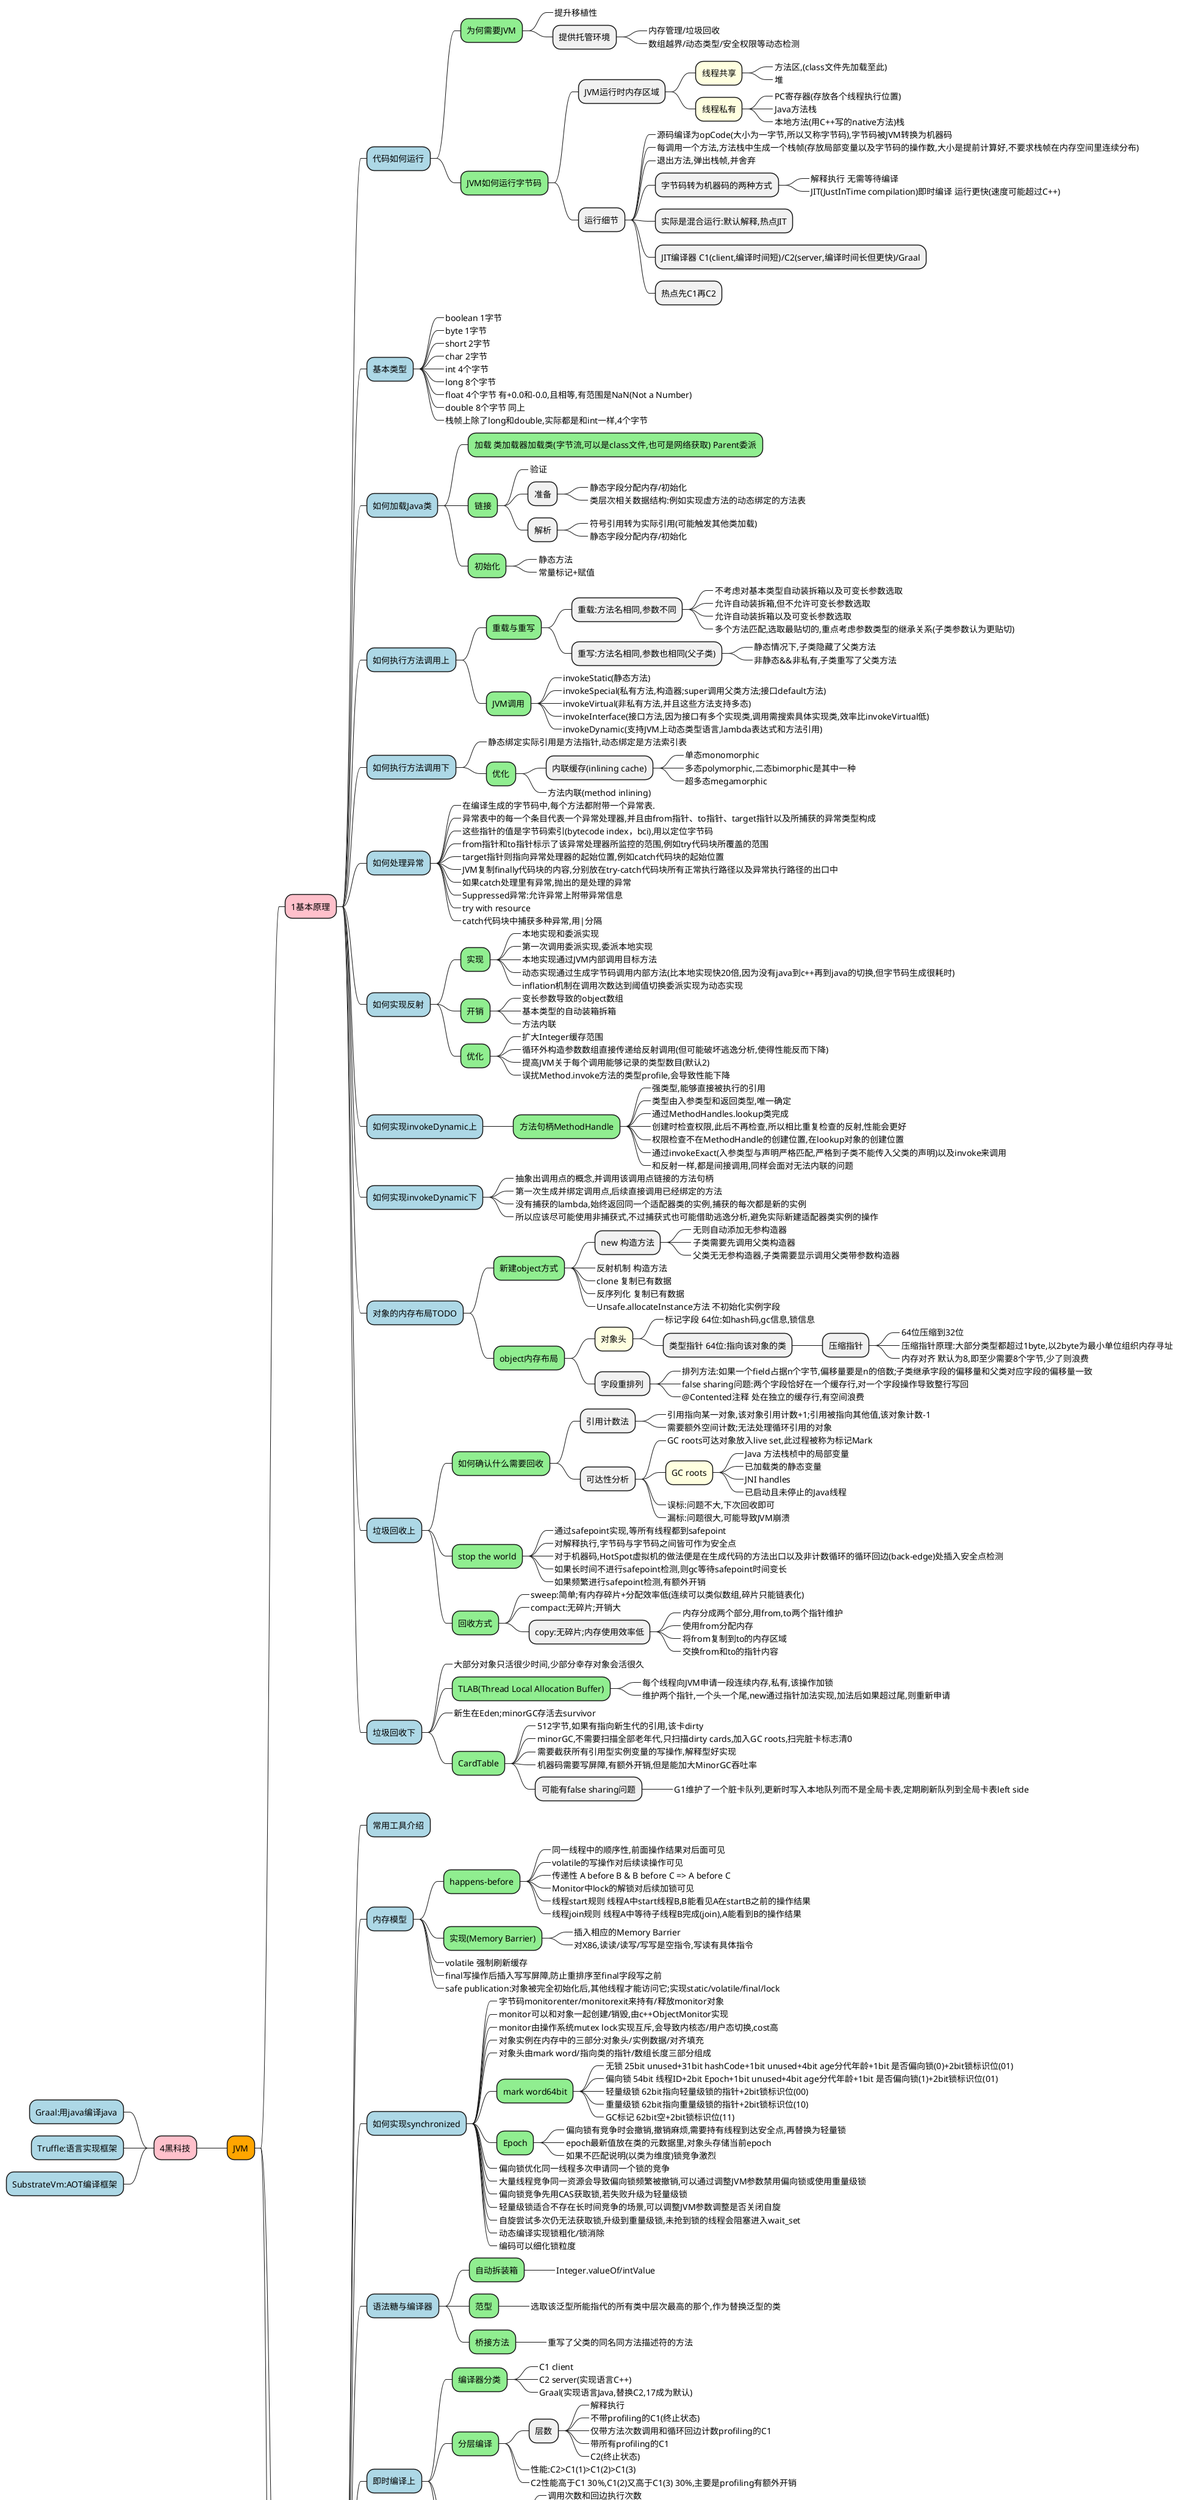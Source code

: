 @startmindmap
*[#orange] JVM
    *[#pink] 1基本原理
        *[#lightblue] 代码如何运行
            *[#lightgreen] 为何需要JVM
                *_ 提升移植性
                * 提供托管环境
                    *_ 内存管理/垃圾回收
                    *_ 数组越界/动态类型/安全权限等动态检测
            *[#lightgreen] JVM如何运行字节码
                * JVM运行时内存区域
                    *[#lightyellow] 线程共享
                        *_ 方法区,(class文件先加载至此)
                        *_ 堆
                    *[#lightyellow] 线程私有
                        *_ PC寄存器(存放各个线程执行位置)
                        *_ Java方法栈
                        *_ 本地方法(用C++写的native方法)栈
                * 运行细节
                    *_ 源码编译为opCode(大小为一字节,所以又称字节码),字节码被JVM转换为机器码
                    *_ 每调用一个方法,方法栈中生成一个栈帧(存放局部变量以及字节码的操作数,大小是提前计算好,不要求栈帧在内存空间里连续分布)
                    *_ 退出方法,弹出栈帧,并舍弃
                    * 字节码转为机器码的两种方式
                        *_ 解释执行 无需等待编译
                        *_ JIT(JustInTime compilation)即时编译 运行更快(速度可能超过C++)
                    * 实际是混合运行:默认解释,热点JIT
                    * JIT编译器 C1(client,编译时间短)/C2(server,编译时间长但更快)/Graal
                    * 热点先C1再C2
        *[#lightblue] 基本类型
            *_ boolean 1字节
            *_ byte 1字节
            *_ short 2字节
            *_ char 2字节
            *_ int 4个字节
            *_ long 8个字节
            *_ float 4个字节 有+0.0和-0.0,且相等,有范围是NaN(Not a Number)
            *_ double 8个字节 同上
            *_ 栈帧上除了long和double,实际都是和int一样,4个字节
        *[#lightblue] 如何加载Java类
            *[#lightgreen] 加载 类加载器加载类(字节流,可以是class文件,也可是网络获取) Parent委派
            *[#lightgreen] 链接
                *_ 验证
                * 准备
                    *_ 静态字段分配内存/初始化
                    *_ 类层次相关数据结构:例如实现虚方法的动态绑定的方法表
                * 解析
                    *_ 符号引用转为实际引用(可能触发其他类加载)
                    *_ 静态字段分配内存/初始化
            *[#lightgreen] 初始化
                *_ 静态方法
                *_ 常量标记+赋值
        *[#lightblue] 如何执行方法调用上
            *[#lightgreen] 重载与重写
                * 重载:方法名相同,参数不同
                    *_ 不考虑对基本类型自动装拆箱以及可变长参数选取
                    *_ 允许自动装拆箱,但不允许可变长参数选取
                    *_ 允许自动装拆箱以及可变长参数选取
                    *_ 多个方法匹配,选取最贴切的,重点考虑参数类型的继承关系(子类参数认为更贴切)
                * 重写:方法名相同,参数也相同(父子类)
                    *_ 静态情况下,子类隐藏了父类方法
                    *_ 非静态&&非私有,子类重写了父类方法
            *[#lightgreen] JVM调用
                *_ invokeStatic(静态方法)
                *_ invokeSpecial(私有方法,构造器;super调用父类方法;接口default方法)
                *_ invokeVirtual(非私有方法,并且这些方法支持多态)
                *_ invokeInterface(接口方法,因为接口有多个实现类,调用需搜索具体实现类,效率比invokeVirtual低)
                *_ invokeDynamic(支持JVM上动态类型语言,lambda表达式和方法引用)
        *[#lightblue] 如何执行方法调用下
            *_ 静态绑定实际引用是方法指针,动态绑定是方法索引表
            *[#lightgreen] 优化
                * 内联缓存(inlining cache)
                    *_ 单态monomorphic
                    *_ 多态polymorphic,二态bimorphic是其中一种
                    *_ 超多态megamorphic
                *_ 方法内联(method inlining)
        *[#lightblue] 如何处理异常
            *_ 在编译生成的字节码中,每个方法都附带一个异常表.
            *_ 异常表中的每一个条目代表一个异常处理器,并且由from指针、to指针、target指针以及所捕获的异常类型构成
            *_ 这些指针的值是字节码索引(bytecode index，bci),用以定位字节码
            *_ from指针和to指针标示了该异常处理器所监控的范围,例如try代码块所覆盖的范围
            *_ target指针则指向异常处理器的起始位置,例如catch代码块的起始位置
            *_ JVM复制finally代码块的内容,分别放在try-catch代码块所有正常执行路径以及异常执行路径的出口中
            *_ 如果catch处理里有异常,抛出的是处理的异常
            *_ Suppressed异常:允许异常上附带异常信息
            *_ try with resource
            *_ catch代码块中捕获多种异常,用|分隔
        *[#lightblue] 如何实现反射
            *[#lightgreen] 实现
                *_ 本地实现和委派实现
                *_ 第一次调用委派实现,委派本地实现
                *_ 本地实现通过JVM内部调用目标方法
                *_ 动态实现通过生成字节码调用内部方法(比本地实现快20倍,因为没有java到c++再到java的切换,但字节码生成很耗时)
                *_ inflation机制在调用次数达到阈值切换委派实现为动态实现
            *[#lightgreen] 开销
                *_ 变长参数导致的object数组
                *_ 基本类型的自动装箱拆箱
                *_ 方法内联
            *[#lightgreen] 优化
                *_ 扩大Integer缓存范围
                *_ 循环外构造参数数组直接传递给反射调用(但可能破坏逃逸分析,使得性能反而下降)
                *_ 提高JVM关于每个调用能够记录的类型数目(默认2)
                *_ 误扰Method.invoke方法的类型profile,会导致性能下降
        *[#lightblue] 如何实现invokeDynamic上
            *[#lightgreen] 方法句柄MethodHandle
                *_ 强类型,能够直接被执行的引用
                *_ 类型由入参类型和返回类型,唯一确定
                *_ 通过MethodHandles.lookup类完成
                *_ 创建时检查权限,此后不再检查,所以相比重复检查的反射,性能会更好
                *_ 权限检查不在MethodHandle的创建位置,在lookup对象的创建位置
                *_ 通过invokeExact(入参类型与声明严格匹配,严格到子类不能传入父类的声明)以及invoke来调用
                *_ 和反射一样,都是间接调用,同样会面对无法内联的问题
        *[#lightblue] 如何实现invokeDynamic下
            *_ 抽象出调用点的概念,并调用该调用点链接的方法句柄
            *_ 第一次生成并绑定调用点,后续直接调用已经绑定的方法
            *_ 没有捕获的lambda,始终返回同一个适配器类的实例,捕获的每次都是新的实例
            *_ 所以应该尽可能使用非捕获式,不过捕获式也可能借助逃逸分析,避免实际新建适配器类实例的操作
        *[#lightblue] 对象的内存布局TODO
            *[#lightgreen] 新建object方式
                * new 构造方法
                    *_ 无则自动添加无参构造器
                    *_ 子类需要先调用父类构造器
                    *_ 父类无无参构造器,子类需要显示调用父类带参数构造器
                *_ 反射机制 构造方法
                *_ clone 复制已有数据
                *_ 反序列化 复制已有数据
                *_ Unsafe.allocateInstance方法 不初始化实例字段
            *[#lightgreen] object内存布局
                *[#lightyellow] 对象头
                    *_ 标记字段 64位:如hash码,gc信息,锁信息
                    * 类型指针 64位:指向该对象的类
                        * 压缩指针
                            *_ 64位压缩到32位
                            *_ 压缩指针原理:大部分类型都超过1byte,以2byte为最小单位组织内存寻址
                            *_ 内存对齐 默认为8,即至少需要8个字节,少了则浪费
                * 字段重排列
                    *_ 排列方法:如果一个field占据n个字节,偏移量要是n的倍数;子类继承字段的偏移量和父类对应字段的偏移量一致
                    *_ false sharing问题:两个字段恰好在一个缓存行,对一个字段操作导致整行写回
                    *_ @Contented注释 处在独立的缓存行,有空间浪费
        *[#lightblue] 垃圾回收上
            *[#lightgreen] 如何确认什么需要回收
                * 引用计数法
                    *_ 引用指向某一对象,该对象引用计数+1;引用被指向其他值,该对象计数-1
                    *_ 需要额外空间计数;无法处理循环引用的对象
                * 可达性分析
                    *_ GC roots可达对象放入live set,此过程被称为标记Mark
                    *[#lightyellow] GC roots
                        *_ Java 方法栈桢中的局部变量
                        *_ 已加载类的静态变量
                        *_ JNI handles
                        *_ 已启动且未停止的Java线程
                    *_ 误标:问题不大,下次回收即可
                    *_ 漏标:问题很大,可能导致JVM崩溃
            *[#lightgreen] stop the world
                *_ 通过safepoint实现,等所有线程都到safepoint
                *_ 对解释执行,字节码与字节码之间皆可作为安全点
                *_ 对于机器码,HotSpot虚拟机的做法便是在生成代码的方法出口以及非计数循环的循环回边(back-edge)处插入安全点检测
                *_ 如果长时间不进行safepoint检测,则gc等待safepoint时间变长
                *_ 如果频繁进行safepoint检测,有额外开销
            *[#lightgreen] 回收方式
                *_ sweep:简单;有内存碎片+分配效率低(连续可以类似数组,碎片只能链表化)
                *_ compact:无碎片;开销大
                * copy:无碎片;内存使用效率低
                    *_ 内存分成两个部分,用from,to两个指针维护
                    *_ 使用from分配内存
                    *_ 将from复制到to的内存区域
                    *_ 交换from和to的指针内容
        *[#lightblue] 垃圾回收下
            *_ 大部分对象只活很少时间,少部分幸存对象会活很久
            *[#lightgreen] TLAB(Thread Local Allocation Buffer)
                *_ 每个线程向JVM申请一段连续内存,私有,该操作加锁
                *_ 维护两个指针,一个头一个尾,new通过指针加法实现,加法后如果超过尾,则重新申请
            *_ 新生在Eden;minorGC存活去survivor
            *[#lightgreen] CardTable
                *_ 512字节,如果有指向新生代的引用,该卡dirty
                *_ minorGC,不需要扫描全部老年代,只扫描dirty cards,加入GC roots,扫完脏卡标志清0
                *_ 需要截获所有引用型实例变量的写操作,解释型好实现
                *_ 机器码需要写屏障,有额外开销,但是能加大MinorGC吞吐率
                * 可能有false sharing问题
                    *_ G1维护了一个脏卡队列,更新时写入本地队列而不是全局卡表,定期刷新队列到全局卡表left side
    *[#pink] 2高效编译
        *[#lightblue] 常用工具介绍
        *[#lightblue] 内存模型
            *[#lightgreen] happens-before
                *_ 同一线程中的顺序性,前面操作结果对后面可见
                *_ volatile的写操作对后续读操作可见
                *_ 传递性 A before B & B before C => A before C
                *_ Monitor中lock的解锁对后续加锁可见
                *_ 线程start规则 线程A中start线程B,B能看见A在startB之前的操作结果
                *_ 线程join规则 线程A中等待子线程B完成(join),A能看到B的操作结果
            *[#lightgreen] 实现(Memory Barrier)
                *_ 插入相应的Memory Barrier
                *_ 对X86,读读/读写/写写是空指令,写读有具体指令
            *_ volatile 强制刷新缓存
            *_ final写操作后插入写写屏障,防止重排序至final字段写之前
            *_ safe publication:对象被完全初始化后,其他线程才能访问它;实现static/volatile/final/lock
        *[#lightblue] 如何实现synchronized
            *_ 字节码monitorenter/monitorexit来持有/释放monitor对象
            *_ monitor可以和对象一起创建/销毁,由c++ObjectMonitor实现
            *_ monitor由操作系统mutex lock实现互斥,会导致内核态/用户态切换,cost高
            *_ 对象实例在内存中的三部分:对象头/实例数据/对齐填充
            *_ 对象头由mark word/指向类的指针/数组长度三部分组成
            *[#lightgreen] mark word64bit
                *_ 无锁 25bit unused+31bit hashCode+1bit unused+4bit age分代年龄+1bit 是否偏向锁(0)+2bit锁标识位(01)
                *_ 偏向锁 54bit 线程ID+2bit Epoch+1bit unused+4bit age分代年龄+1bit 是否偏向锁(1)+2bit锁标识位(01)
                *_ 轻量级锁 62bit指向轻量级锁的指针+2bit锁标识位(00)
                *_ 重量级锁 62bit指向重量级锁的指针+2bit锁标识位(10)
                *_ GC标记 62bit空+2bit锁标识位(11)
            *[#lightgreen] Epoch
                *_ 偏向锁有竞争时会撤销,撤销麻烦,需要持有线程到达安全点,再替换为轻量锁
                *_ epoch最新值放在类的元数据里,对象头存储当前epoch
                *_ 如果不匹配说明(以类为维度)锁竞争激烈
            *_ 偏向锁优化同一线程多次申请同一个锁的竞争
            *_ 大量线程竞争同一资源会导致偏向锁频繁被撤销,可以通过调整JVM参数禁用偏向锁或使用重量级锁
            *_ 偏向锁竞争先用CAS获取锁,若失败升级为轻量级锁
            *_ 轻量级锁适合不存在长时间竞争的场景,可以调整JVM参数调整是否关闭自旋
            *_ 自旋尝试多次仍无法获取锁,升级到重量级锁,未抢到锁的线程会阻塞进入wait_set
            *_ 动态编译实现锁粗化/锁消除
            *_ 编码可以细化锁粒度
        *[#lightblue] 语法糖与编译器
            *[#lightgreen] 自动拆装箱
                *_ Integer.valueOf/intValue
            *[#lightgreen] 范型
                *_ 选取该泛型所能指代的所有类中层次最高的那个,作为替换泛型的类
            *[#lightgreen] 桥接方法
                *_ 重写了父类的同名同方法描述符的方法
        *[#lightblue] 即时编译上
            *[#lightgreen] 编译器分类
                *_ C1 client
                *_ C2 server(实现语言C++)
                *_ Graal(实现语言Java,替换C2,17成为默认)
            *[#lightgreen] 分层编译
                * 层数
                    *_ 解释执行
                    *_ 不带profiling的C1(终止状态)
                    *_ 仅带方法次数调用和循环回边计数profiling的C1
                    *_ 带所有profiling的C1
                    *_ C2(终止状态)
                *_ 性能:C2>C1(1)>C1(2)>C1(3)
                *_ C2性能高于C1 30%,C1(2)又高于C1(3) 30%,主要是profiling有额外开销
            *[#lightgreen] 即时编译触发
                *_ 调用次数和回边执行次数
                * 动态调整阈值
                    *_ 系数s=queue_size_X/(TierXLoadFeedback*compiler_count_X)+1
                    *_ 其中X是执行层次,可取3或者4
                    *_ queue_size_X是执行层次为X的待编译方法的数目
                    *_ TierXLoadFeedback是预设好的参数,其中Tier3LoadFeedback为5,Tier4LoadFeedback为3
                    *_ compiler_count_X是层次X的编译线程数目
            *[#lightgreen] OSR(On-Stack-Replacement)编译
                *_ 循环回边计数器
                *_ 解决单次调用包含热循环的性能优化问题
        *[#lightblue] 即时编译下
            *[#lightgreen] profiling
                *_ branch profile
                *_ receiver type profile
                *_ 解释过程没有profile,C1后,JVM认为该方法有可能被C2编译,方才在该方法的C1代码中收集这些profile
                *_ C2可以根据收集得到的数据进行猜测,假设接下来的执行同样会按照所收集的profile进行,从而作出比较激进的优化
            *[#lightgreen] 基于分支的profiling
                *_ 未执行过的分支被剪枝
            *[#lightgreen] 基于类型的profiling
                *_ compiler假设动态类型只有profile中的那几个
            *[#lightgreen] 去优化
                *_ 退回解释执行
                *_ 插入陷阱(在被剪枝的分支)进行去优化
                *_ 根据去优化的原因决定是否保留机器码和何时重新编译Java方法
        *[#lightblue] 即时编译器的中间表达形式
            *[#lightgreen] IR(Intermediate Representation)
                *_ java字节码
                *_ 即时编译器会将Java字节码转换成SSA(Static Single Assignment) IR
            *[#lightgreen] sea-of-nodes
                *_ 节点调度
                *_ 内存依赖
            *[#lightgreen] GVN(Global Value Numbering)
                *_ IR图上的公共子表达式消除(Common Subexpression Elimination,CSE)
        *[#lightblue] 字节码(基础篇)
            *[#lightgreen] 加载常量
                *_ iconst [-1,5]
                *_ bipush [-128,127]
                *_ sipush [-32768,32767]
                *_ ldc any int value
                *_ fconst any float value
                *_ dconst any double value
                *_ aconst reference
            *[#lightgreen] 操作数栈
                *_ dup 复制栈顶
                *_ pop 弹出栈顶
                *_ swap 交换栈顶
            *[#lightgreen] 局部变量区访问
                *_ iload 加载(至操作数栈)int
                *_ istore 存储(回局部变量数组)int
                *_ aload reference加载
                *_ astore reference存储
                *_ iinc 增加,常用于循环自增量更新
            *[#lightgreen] Java相关
                *_ new
                *_ instanceof
                *_ checkcast
                *_ athrow
                *_ monitorenter
                *_ monitorexit
            *[#lightgreen] 字段访问
                *_ getstatic
                *_ putstatic
                *_ getfield
                *_ putfield
            *[#lightgreen] 方法调用
                *_ invokestatic
                *_ invokevirtual
                *_ invokespecial
                *_ invokeinterface
                *_ invokedynamic
            *[#lightgreen] 数组相关
                *_ newarray
                *_ anewarray
                *_ multianewarray
                *_ arraylength
            *[#lightgreen] 控制流
                *_ goto
                *_ tableswitch
                *_ lookupswitch
                *_ 条件跳转
                *_ 返回
            *[#lightgreen] 计算
        *[#lightblue] 方法内联上
            *_ 在编译过程中,将目标方法的方法体纳入编译范围之中,并取代原方法调用的优化手段
            *[#lightgreen] 优势
                *_ 消除调用本身带来的性能开销
                *_ 触发更多优化
            *[#lightgreen] 过程
                *_ 解析字节码
                *_ 生成IR图
                *_ 内联目标方法的IR图到调用着方法的IR图里
            *[#lightgreen] 属性
                *_ 内联越多,性能越高
                *_ 内联越多,编译时间越长
                *_ 生成机器码越长,越容易填满Code Cache,导致即时编译被关闭
                * 内联规则
                    *_ 强制内联
                    *_ 强制不内联
                    *_ 方法调用层数
                    *_ 程序路径的热度
                    *_ 目标方法的调用次数和大小
                    *_ 当前IR图的大小
        *[#lightblue] 方法内联下
        *[#lightblue] hotspot虚拟机的intrinsic
        *[#lightblue] 逃逸分析
    *[#pink] 3代码优化
        *[#lightblue] 字段访问
            *[#lightgreen] 逃逸分析
                *_ 锁消除
                *_ 栈上分配
                * 标量替换
                    *_ 对象拆散为字段
                    *_ 替换对象字段访问为局部变量访问
            *[#lightgreen] 字段读取优化
                *_ 缓存字段存储节点的值
                *_ 替换字段读取节点为缓存值
                *_ 缓存值失效时采取保守策略
                *_ 优化实例字段和静态字段访问
            *[#lightgreen] 字段存储优化
                *_ 消除冗余的存储节点
                *_ 消除冗余存储操作
                * 冗余存储操作消除条件
                    *_ 两次存储间没有读取
                    *_ 被标记为volatile字段
            *[#lightgreen] 死代码消除
                *_ 死存储消除
                *_ 部分死存储消除(if/else分支)
                *_ 不可达分支消除
        *[#lightblue] 循环
            *_ 循环无关code外提
            *_ 循环展开
            *_ 循环判断外提
            *_ 循环剥离
        *[#lightblue] 向量化
            *_ 向量化优化借助CPU的SIMD指令(单条指令控制多组数据的运算,cpu指令级别并行)
            *_ HotSpot虚拟机使用HotSpot intrinsic和自动向量化两种方式
            *_ 自动向量化的自适配性取决于循环回边的执行次数和方法的执行次数
        *[#lightblue] 注解处理器
            *_ 修改已有的java源文件或生成新的java源文件
            * 原理
                *_ 将源文件解析为抽象语法树
                *_ 调用已经注册的注解处理器
                *_ 生成字节码
            *_ Processor接口;抽象类AbstractProcessor
            *[#lightgreen] 注解处理器
        *[#lightblue] 基准测试框架JMH上
        *[#lightblue] 基准测试框架JMH下
        *[#lightblue] Java虚拟机的监控及诊断工具(命令行篇)
        *[#lightblue] Java虚拟机的监控及诊断工具(GUI篇)
        *[#lightblue] JNI运行机制
        *[#lightblue] JavaAgent与字节码注入
left side
    *[#pink] 4黑科技
        *[#lightblue] Graal:用java编译java
        *[#lightblue] Truffle:语言实现框架
        *[#lightblue] SubstrateVm:AOT编译框架
@endmindmap